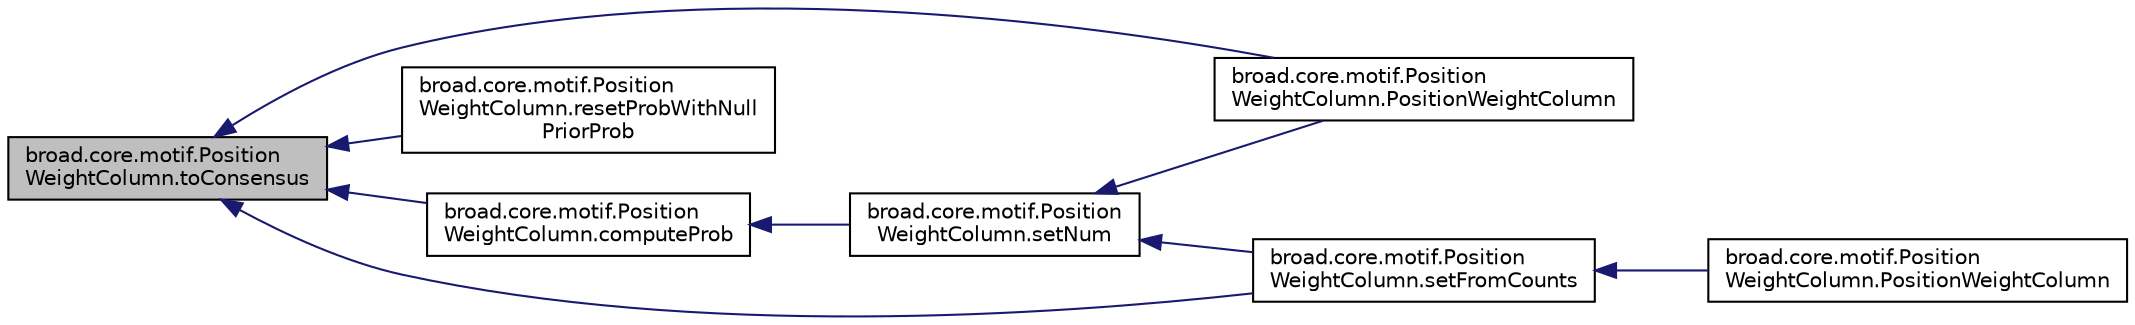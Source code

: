 digraph "broad.core.motif.PositionWeightColumn.toConsensus"
{
  edge [fontname="Helvetica",fontsize="10",labelfontname="Helvetica",labelfontsize="10"];
  node [fontname="Helvetica",fontsize="10",shape=record];
  rankdir="LR";
  Node1 [label="broad.core.motif.Position\lWeightColumn.toConsensus",height=0.2,width=0.4,color="black", fillcolor="grey75", style="filled" fontcolor="black"];
  Node1 -> Node2 [dir="back",color="midnightblue",fontsize="10",style="solid",fontname="Helvetica"];
  Node2 [label="broad.core.motif.Position\lWeightColumn.PositionWeightColumn",height=0.2,width=0.4,color="black", fillcolor="white", style="filled",URL="$classbroad_1_1core_1_1motif_1_1_position_weight_column.html#a5baf30adf4feb6bc792f5e3a3f07a453"];
  Node1 -> Node3 [dir="back",color="midnightblue",fontsize="10",style="solid",fontname="Helvetica"];
  Node3 [label="broad.core.motif.Position\lWeightColumn.resetProbWithNull\lPriorProb",height=0.2,width=0.4,color="black", fillcolor="white", style="filled",URL="$classbroad_1_1core_1_1motif_1_1_position_weight_column.html#a51ef60325e0fb8d1b2487cc9a6741748"];
  Node1 -> Node4 [dir="back",color="midnightblue",fontsize="10",style="solid",fontname="Helvetica"];
  Node4 [label="broad.core.motif.Position\lWeightColumn.setFromCounts",height=0.2,width=0.4,color="black", fillcolor="white", style="filled",URL="$classbroad_1_1core_1_1motif_1_1_position_weight_column.html#aa264b4ccb3a80288204ac503d629cda3"];
  Node4 -> Node5 [dir="back",color="midnightblue",fontsize="10",style="solid",fontname="Helvetica"];
  Node5 [label="broad.core.motif.Position\lWeightColumn.PositionWeightColumn",height=0.2,width=0.4,color="black", fillcolor="white", style="filled",URL="$classbroad_1_1core_1_1motif_1_1_position_weight_column.html#a9cdd51008dd45f606b1467484c0b21a7"];
  Node1 -> Node6 [dir="back",color="midnightblue",fontsize="10",style="solid",fontname="Helvetica"];
  Node6 [label="broad.core.motif.Position\lWeightColumn.computeProb",height=0.2,width=0.4,color="black", fillcolor="white", style="filled",URL="$classbroad_1_1core_1_1motif_1_1_position_weight_column.html#a43ec5b48d9467a142242c9e3c4e4863e"];
  Node6 -> Node7 [dir="back",color="midnightblue",fontsize="10",style="solid",fontname="Helvetica"];
  Node7 [label="broad.core.motif.Position\lWeightColumn.setNum",height=0.2,width=0.4,color="black", fillcolor="white", style="filled",URL="$classbroad_1_1core_1_1motif_1_1_position_weight_column.html#a6a093c62c5e480fdb2896978d4fb97cd"];
  Node7 -> Node2 [dir="back",color="midnightblue",fontsize="10",style="solid",fontname="Helvetica"];
  Node7 -> Node4 [dir="back",color="midnightblue",fontsize="10",style="solid",fontname="Helvetica"];
}
